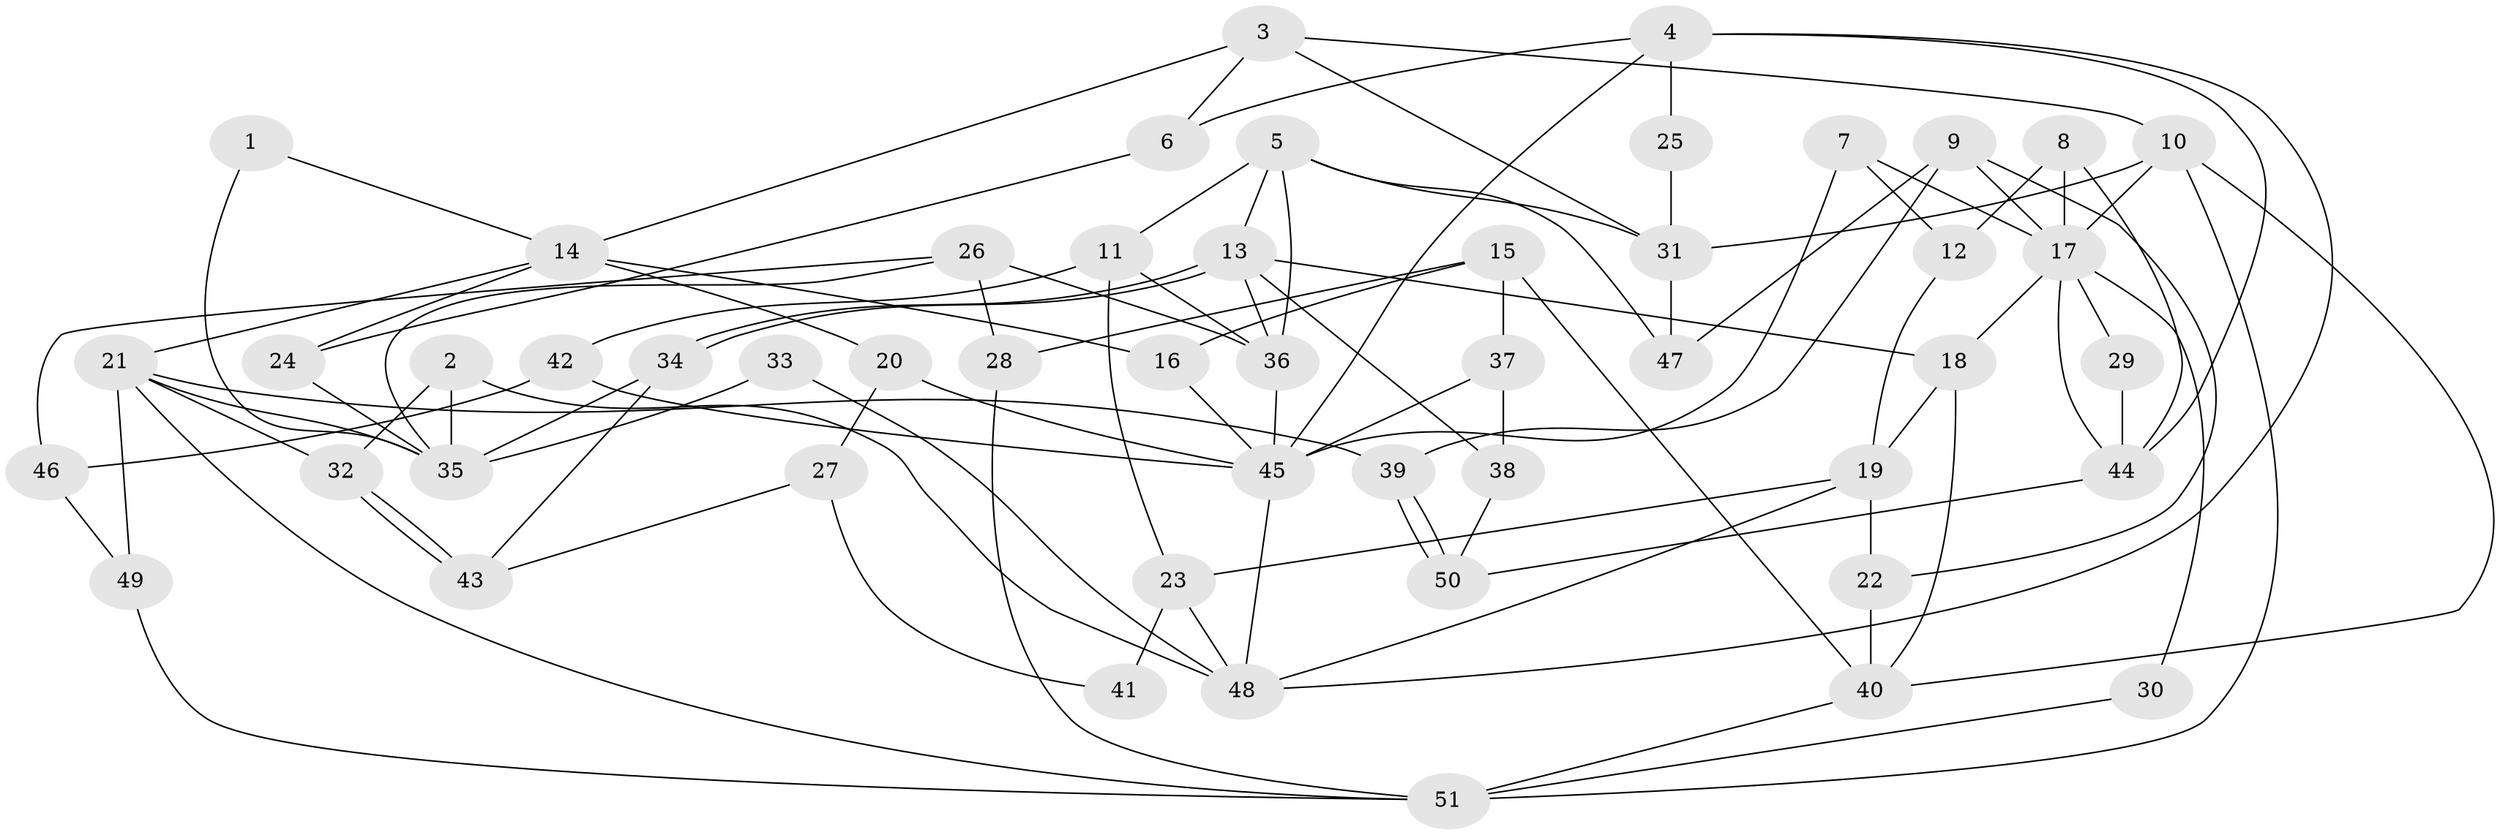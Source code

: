 // Generated by graph-tools (version 1.1) at 2025/02/03/09/25 03:02:10]
// undirected, 51 vertices, 102 edges
graph export_dot {
graph [start="1"]
  node [color=gray90,style=filled];
  1;
  2;
  3;
  4;
  5;
  6;
  7;
  8;
  9;
  10;
  11;
  12;
  13;
  14;
  15;
  16;
  17;
  18;
  19;
  20;
  21;
  22;
  23;
  24;
  25;
  26;
  27;
  28;
  29;
  30;
  31;
  32;
  33;
  34;
  35;
  36;
  37;
  38;
  39;
  40;
  41;
  42;
  43;
  44;
  45;
  46;
  47;
  48;
  49;
  50;
  51;
  1 -- 14;
  1 -- 35;
  2 -- 35;
  2 -- 32;
  2 -- 48;
  3 -- 31;
  3 -- 10;
  3 -- 6;
  3 -- 14;
  4 -- 44;
  4 -- 45;
  4 -- 6;
  4 -- 25;
  4 -- 48;
  5 -- 13;
  5 -- 11;
  5 -- 31;
  5 -- 36;
  5 -- 47;
  6 -- 24;
  7 -- 45;
  7 -- 17;
  7 -- 12;
  8 -- 17;
  8 -- 12;
  8 -- 44;
  9 -- 47;
  9 -- 22;
  9 -- 17;
  9 -- 39;
  10 -- 17;
  10 -- 40;
  10 -- 31;
  10 -- 51;
  11 -- 36;
  11 -- 23;
  11 -- 42;
  12 -- 19;
  13 -- 34;
  13 -- 34;
  13 -- 36;
  13 -- 18;
  13 -- 38;
  14 -- 21;
  14 -- 16;
  14 -- 20;
  14 -- 24;
  15 -- 37;
  15 -- 16;
  15 -- 28;
  15 -- 40;
  16 -- 45;
  17 -- 18;
  17 -- 29;
  17 -- 30;
  17 -- 44;
  18 -- 40;
  18 -- 19;
  19 -- 48;
  19 -- 22;
  19 -- 23;
  20 -- 45;
  20 -- 27;
  21 -- 39;
  21 -- 51;
  21 -- 32;
  21 -- 35;
  21 -- 49;
  22 -- 40;
  23 -- 48;
  23 -- 41;
  24 -- 35;
  25 -- 31;
  26 -- 35;
  26 -- 36;
  26 -- 28;
  26 -- 46;
  27 -- 43;
  27 -- 41;
  28 -- 51;
  29 -- 44;
  30 -- 51;
  31 -- 47;
  32 -- 43;
  32 -- 43;
  33 -- 48;
  33 -- 35;
  34 -- 35;
  34 -- 43;
  36 -- 45;
  37 -- 45;
  37 -- 38;
  38 -- 50;
  39 -- 50;
  39 -- 50;
  40 -- 51;
  42 -- 46;
  42 -- 45;
  44 -- 50;
  45 -- 48;
  46 -- 49;
  49 -- 51;
}
